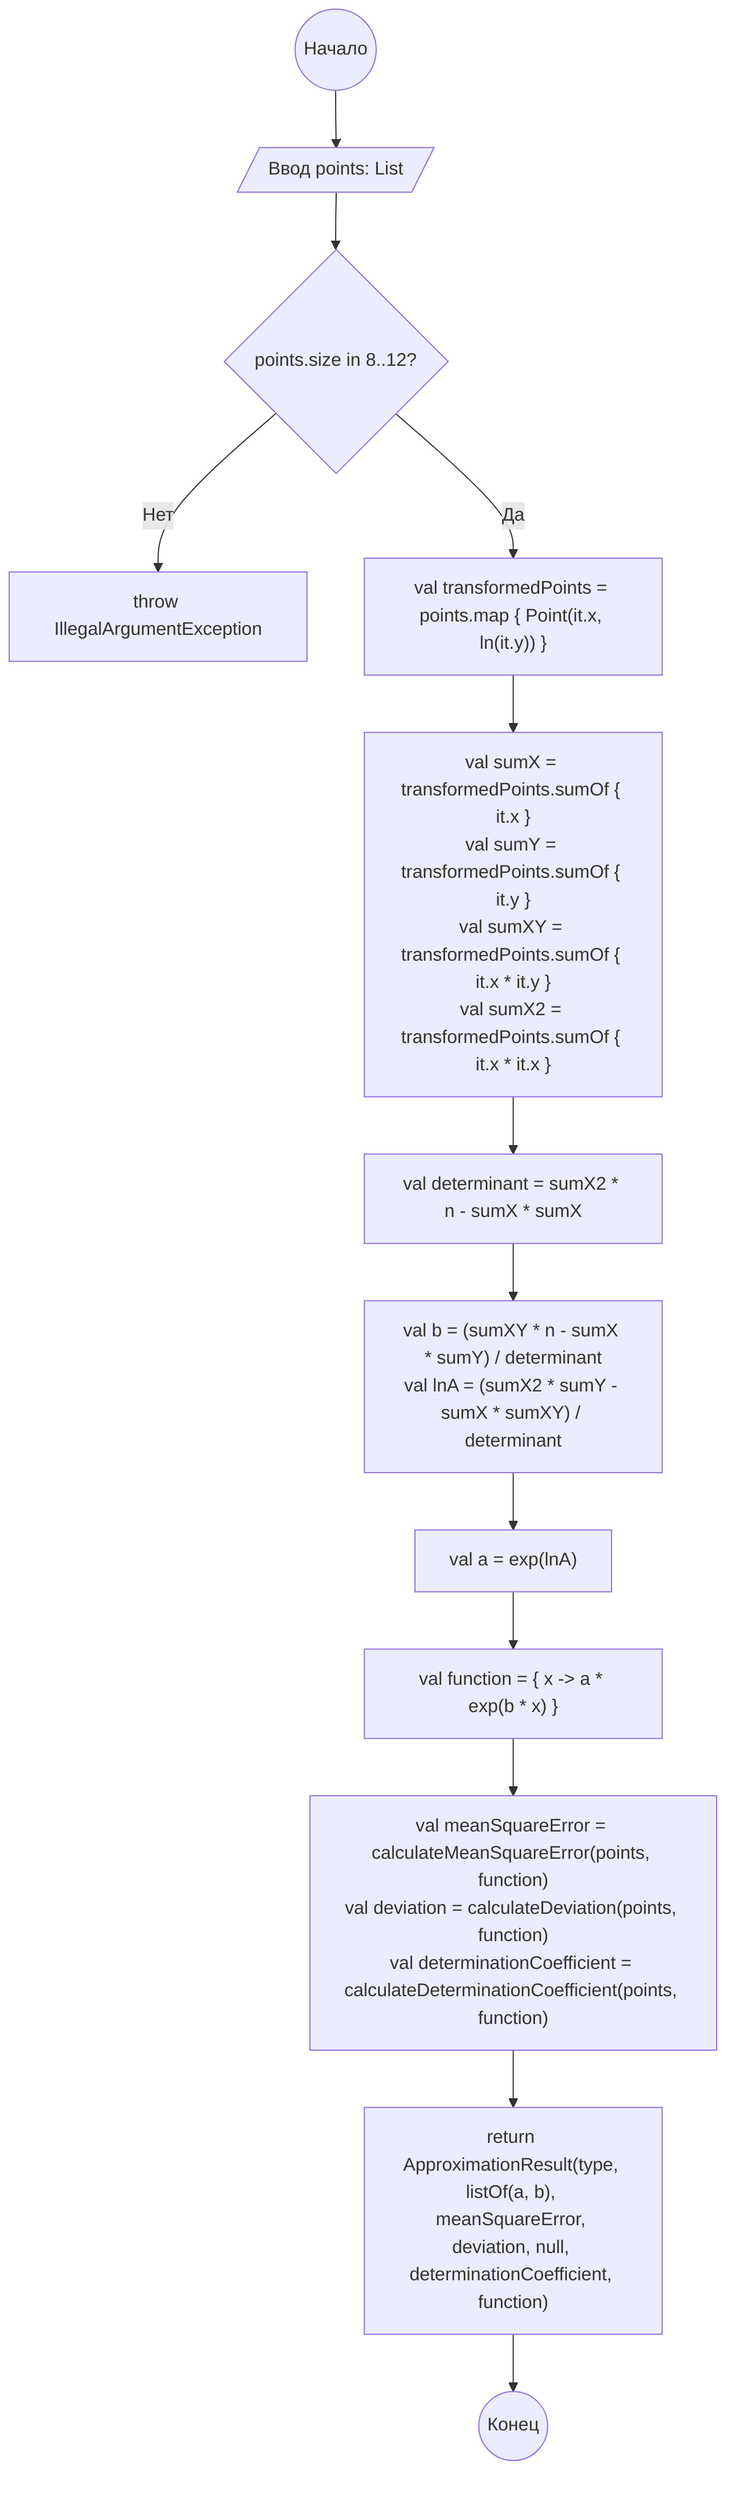 flowchart TD
    A(("Начало")) --> B[/"Ввод points: List<Point>"/]
    B --> C{"points.size in 8..12?"}
    C -->|"Нет"| D["throw IllegalArgumentException"]
    C -->|"Да"| E["val transformedPoints = points.map { Point(it.x, ln(it.y)) }"]
    E --> F["val sumX = transformedPoints.sumOf { it.x }\nval sumY = transformedPoints.sumOf { it.y }\nval sumXY = transformedPoints.sumOf { it.x * it.y }\nval sumX2 = transformedPoints.sumOf { it.x * it.x }"]
    F --> G["val determinant = sumX2 * n - sumX * sumX"]
    G --> H["val b = (sumXY * n - sumX * sumY) / determinant\nval lnA = (sumX2 * sumY - sumX * sumXY) / determinant"]
    H --> I["val a = exp(lnA)"]
    I --> J["val function = { x -> a * exp(b * x) }"]
    J --> K["val meanSquareError = calculateMeanSquareError(points, function)\nval deviation = calculateDeviation(points, function)\nval determinationCoefficient = calculateDeterminationCoefficient(points, function)"]
    K --> L["return ApproximationResult(type, listOf(a, b), meanSquareError, deviation, null, determinationCoefficient, function)"]
    L --> M(("Конец"))